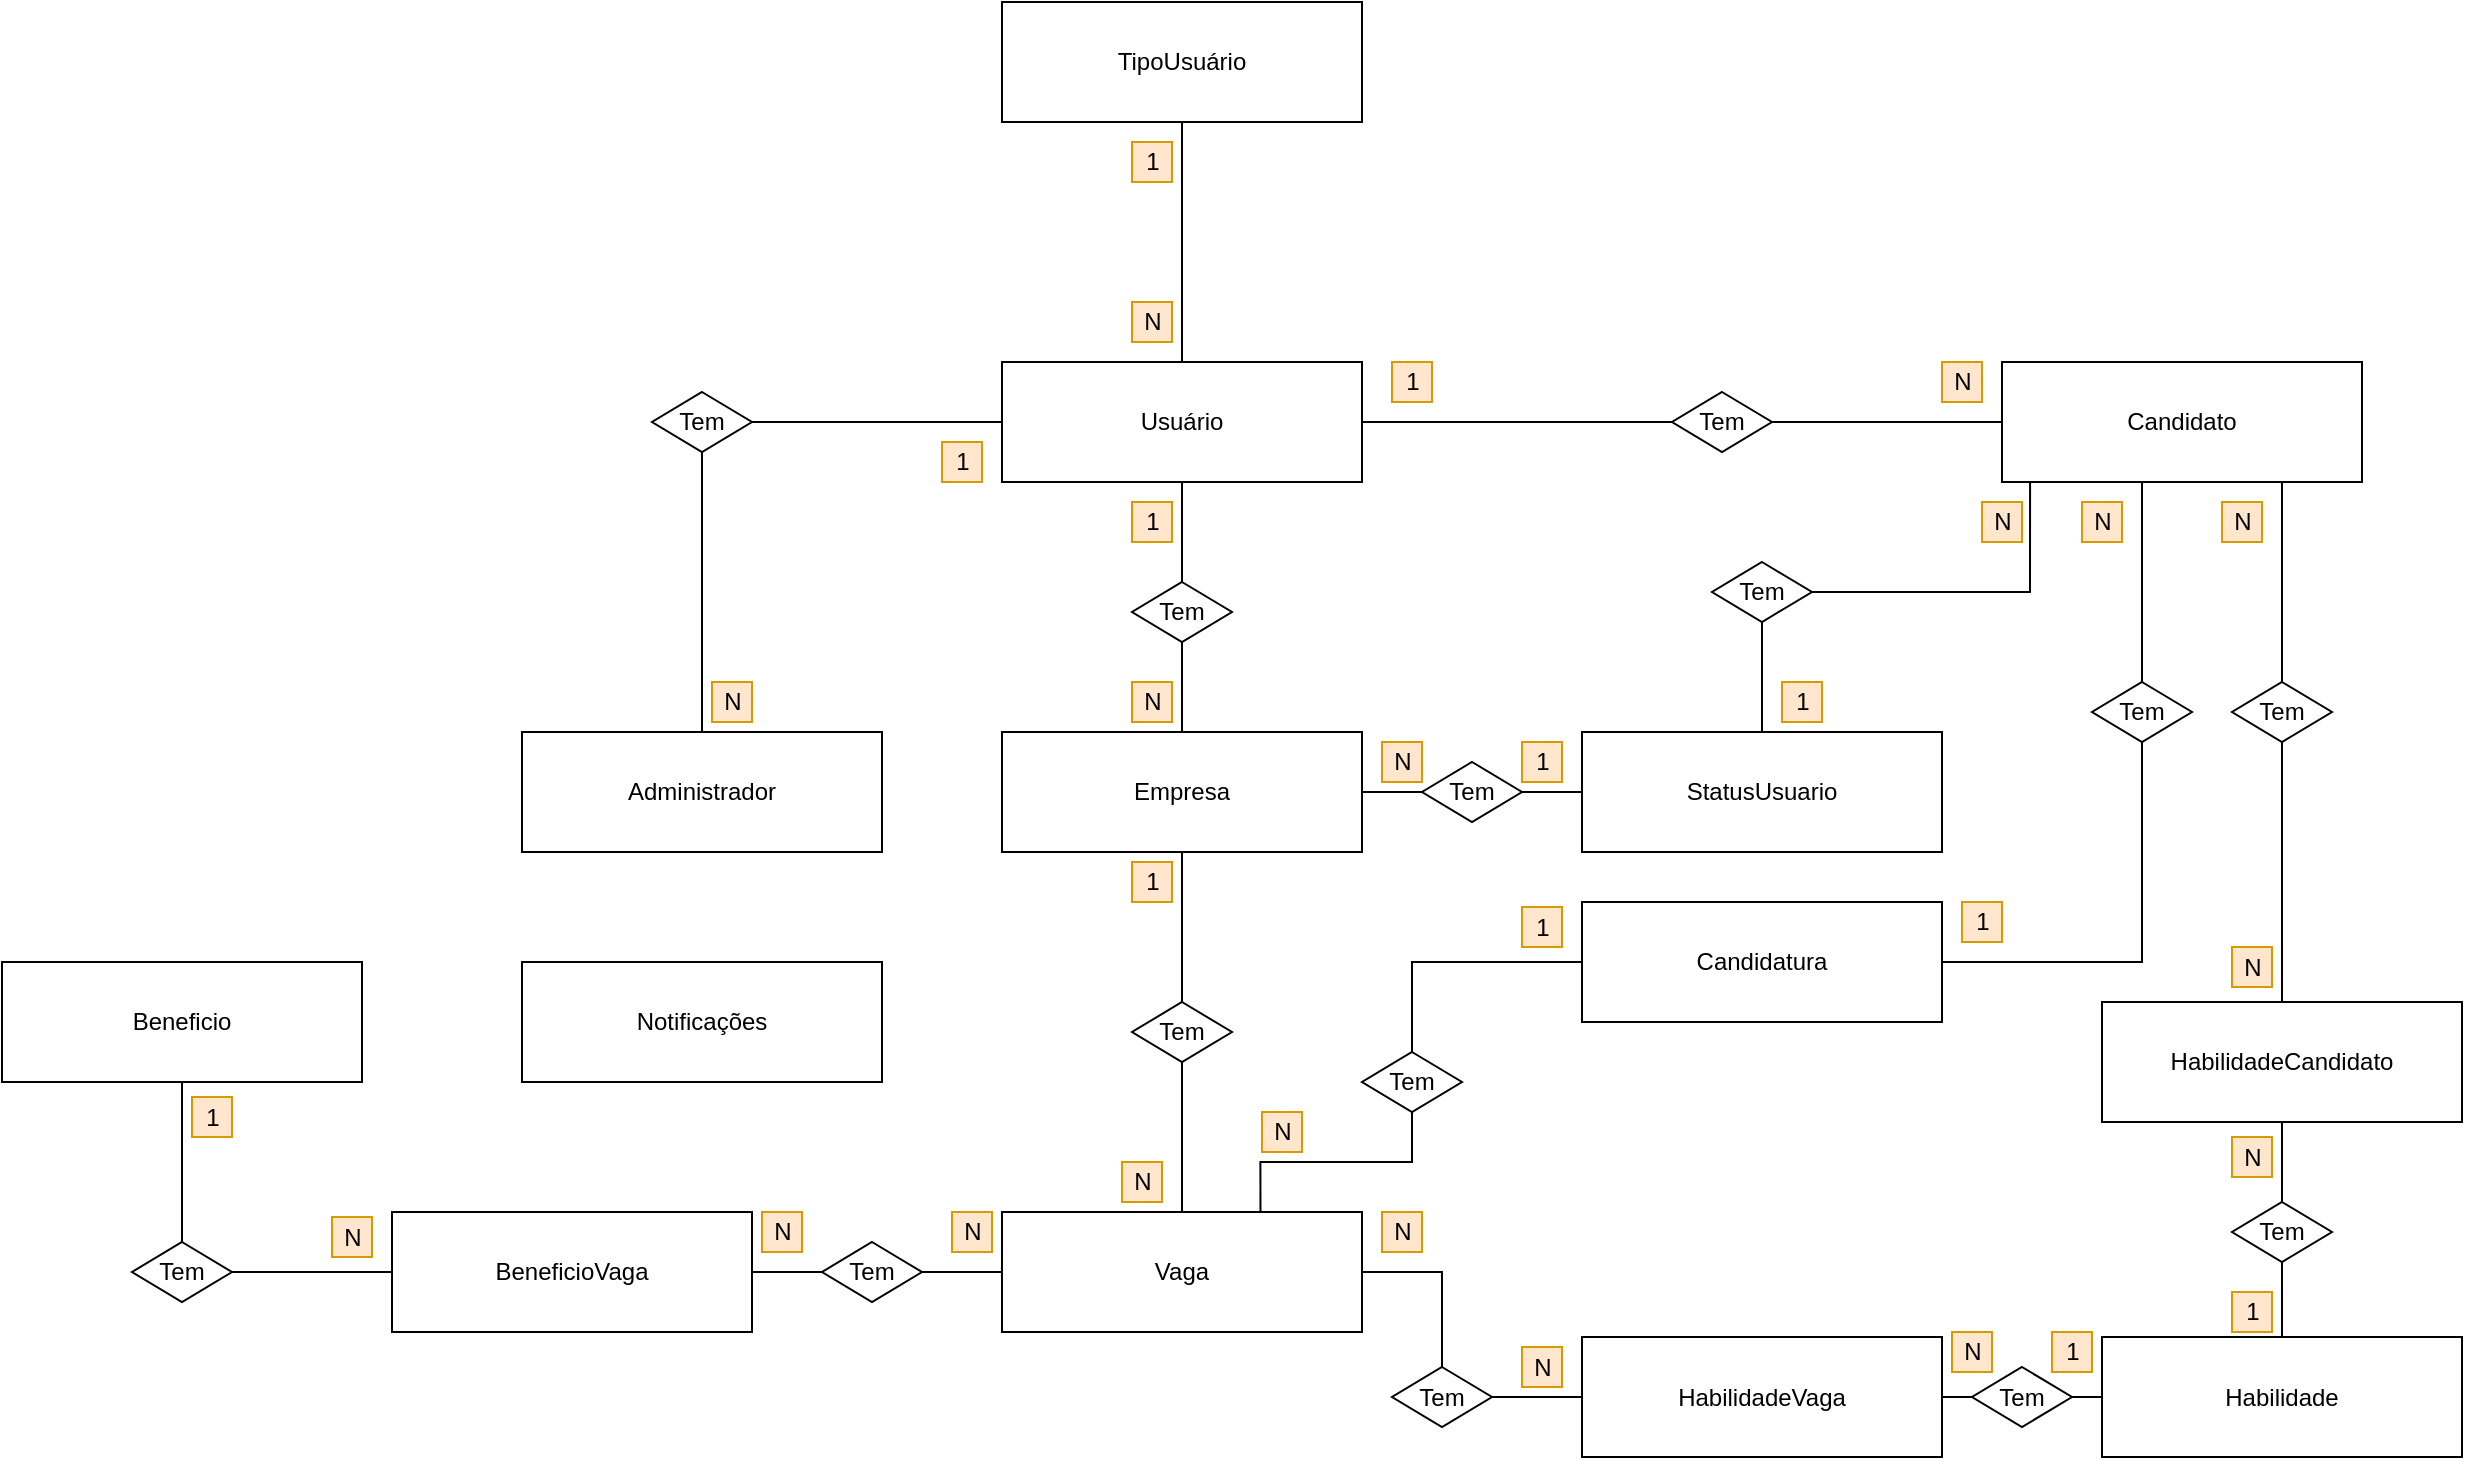 <mxfile version="13.7.3" type="google"><diagram id="R2lEEEUBdFMjLlhIrx00" name="Page-1"><mxGraphModel dx="868" dy="433" grid="1" gridSize="10" guides="1" tooltips="1" connect="1" arrows="1" fold="1" page="1" pageScale="1" pageWidth="3000" pageHeight="3000" math="0" shadow="0" extFonts="Permanent Marker^https://fonts.googleapis.com/css?family=Permanent+Marker"><root><mxCell id="0"/><mxCell id="1" parent="0"/><mxCell id="ge26OtLRBt5VAmmLzPSF-9" style="edgeStyle=orthogonalEdgeStyle;rounded=0;orthogonalLoop=1;jettySize=auto;html=1;exitX=0.5;exitY=1;exitDx=0;exitDy=0;entryX=0.5;entryY=0;entryDx=0;entryDy=0;endArrow=none;endFill=0;" parent="1" source="ge26OtLRBt5VAmmLzPSF-1" edge="1"><mxGeometry relative="1" as="geometry"/></mxCell><mxCell id="ge26OtLRBt5VAmmLzPSF-22" style="edgeStyle=orthogonalEdgeStyle;rounded=0;orthogonalLoop=1;jettySize=auto;html=1;entryX=0.5;entryY=0;entryDx=0;entryDy=0;endArrow=none;endFill=0;" parent="1" source="ge26OtLRBt5VAmmLzPSF-1" target="ge26OtLRBt5VAmmLzPSF-21" edge="1"><mxGeometry relative="1" as="geometry"/></mxCell><mxCell id="ge26OtLRBt5VAmmLzPSF-1" value="Usuário" style="rounded=0;whiteSpace=wrap;html=1;" parent="1" vertex="1"><mxGeometry x="785" y="210" width="180" height="60" as="geometry"/></mxCell><mxCell id="YaXjJMr-ajDao4ZoNMjL-12" style="edgeStyle=orthogonalEdgeStyle;rounded=0;orthogonalLoop=1;jettySize=auto;html=1;entryX=0.5;entryY=0;entryDx=0;entryDy=0;endArrow=none;endFill=0;" parent="1" source="ge26OtLRBt5VAmmLzPSF-3" target="AYBecv6cswCcncQXDVMF-28" edge="1"><mxGeometry relative="1" as="geometry"><Array as="points"><mxPoint x="1425" y="370"/></Array></mxGeometry></mxCell><mxCell id="YaXjJMr-ajDao4ZoNMjL-19" style="edgeStyle=orthogonalEdgeStyle;rounded=0;orthogonalLoop=1;jettySize=auto;html=1;entryX=0.5;entryY=0;entryDx=0;entryDy=0;endArrow=none;endFill=0;" parent="1" source="ge26OtLRBt5VAmmLzPSF-3" target="AYBecv6cswCcncQXDVMF-27" edge="1"><mxGeometry relative="1" as="geometry"><Array as="points"><mxPoint x="1355" y="290"/><mxPoint x="1355" y="290"/></Array></mxGeometry></mxCell><mxCell id="ge26OtLRBt5VAmmLzPSF-3" value="Candidato" style="rounded=0;whiteSpace=wrap;html=1;" parent="1" vertex="1"><mxGeometry x="1285" y="210" width="180" height="60" as="geometry"/></mxCell><mxCell id="ge26OtLRBt5VAmmLzPSF-87" style="edgeStyle=orthogonalEdgeStyle;rounded=0;orthogonalLoop=1;jettySize=auto;html=1;entryX=0.5;entryY=0;entryDx=0;entryDy=0;endArrow=none;endFill=0;" parent="1" source="ge26OtLRBt5VAmmLzPSF-4" target="ge26OtLRBt5VAmmLzPSF-24" edge="1"><mxGeometry relative="1" as="geometry"/></mxCell><mxCell id="ge26OtLRBt5VAmmLzPSF-4" value="Empresa" style="rounded=0;whiteSpace=wrap;html=1;" parent="1" vertex="1"><mxGeometry x="785" y="395" width="180" height="60" as="geometry"/></mxCell><mxCell id="ge26OtLRBt5VAmmLzPSF-5" value="Administrador" style="rounded=0;whiteSpace=wrap;html=1;" parent="1" vertex="1"><mxGeometry x="545" y="395" width="180" height="60" as="geometry"/></mxCell><mxCell id="AYBecv6cswCcncQXDVMF-35" style="edgeStyle=orthogonalEdgeStyle;rounded=0;orthogonalLoop=1;jettySize=auto;html=1;endArrow=none;endFill=0;exitX=1;exitY=0.5;exitDx=0;exitDy=0;" parent="1" source="YaXjJMr-ajDao4ZoNMjL-101" target="AYBecv6cswCcncQXDVMF-27" edge="1"><mxGeometry relative="1" as="geometry"><mxPoint x="1235" y="570" as="sourcePoint"/></mxGeometry></mxCell><mxCell id="AYBecv6cswCcncQXDVMF-42" style="edgeStyle=orthogonalEdgeStyle;rounded=0;orthogonalLoop=1;jettySize=auto;html=1;endArrow=none;endFill=0;exitX=0;exitY=0.5;exitDx=0;exitDy=0;" parent="1" source="YaXjJMr-ajDao4ZoNMjL-101" target="AYBecv6cswCcncQXDVMF-40" edge="1"><mxGeometry relative="1" as="geometry"><mxPoint x="1055" y="570" as="sourcePoint"/></mxGeometry></mxCell><mxCell id="ge26OtLRBt5VAmmLzPSF-7" value="BeneficioVaga" style="rounded=0;whiteSpace=wrap;html=1;" parent="1" vertex="1"><mxGeometry x="480" y="635" width="180" height="60" as="geometry"/></mxCell><mxCell id="ge26OtLRBt5VAmmLzPSF-10" style="edgeStyle=orthogonalEdgeStyle;rounded=0;orthogonalLoop=1;jettySize=auto;html=1;exitX=0.5;exitY=1;exitDx=0;exitDy=0;entryX=0.5;entryY=0;entryDx=0;entryDy=0;endArrow=none;endFill=0;" parent="1" target="ge26OtLRBt5VAmmLzPSF-4" edge="1"><mxGeometry relative="1" as="geometry"><mxPoint x="390" y="230" as="targetPoint"/></mxGeometry></mxCell><mxCell id="ge26OtLRBt5VAmmLzPSF-88" style="edgeStyle=orthogonalEdgeStyle;rounded=0;orthogonalLoop=1;jettySize=auto;html=1;entryX=0.5;entryY=1;entryDx=0;entryDy=0;endArrow=none;endFill=0;" parent="1" source="ge26OtLRBt5VAmmLzPSF-8" target="ge26OtLRBt5VAmmLzPSF-24" edge="1"><mxGeometry relative="1" as="geometry"/></mxCell><mxCell id="ge26OtLRBt5VAmmLzPSF-89" style="edgeStyle=orthogonalEdgeStyle;rounded=0;orthogonalLoop=1;jettySize=auto;html=1;entryX=1;entryY=0.5;entryDx=0;entryDy=0;endArrow=none;endFill=0;" parent="1" source="ge26OtLRBt5VAmmLzPSF-8" target="zQ9yUrQe7h2yxp36RMXA-15" edge="1"><mxGeometry relative="1" as="geometry"/></mxCell><mxCell id="YaXjJMr-ajDao4ZoNMjL-118" style="edgeStyle=orthogonalEdgeStyle;rounded=0;orthogonalLoop=1;jettySize=auto;html=1;entryX=0.5;entryY=0;entryDx=0;entryDy=0;endArrow=none;endFill=0;" parent="1" source="ge26OtLRBt5VAmmLzPSF-8" target="AYBecv6cswCcncQXDVMF-36" edge="1"><mxGeometry relative="1" as="geometry"/></mxCell><mxCell id="ge26OtLRBt5VAmmLzPSF-8" value="Vaga" style="rounded=0;whiteSpace=wrap;html=1;" parent="1" vertex="1"><mxGeometry x="785" y="635" width="180" height="60" as="geometry"/></mxCell><mxCell id="ge26OtLRBt5VAmmLzPSF-21" value="Tem" style="rhombus;whiteSpace=wrap;html=1;" parent="1" vertex="1"><mxGeometry x="850" y="320" width="50" height="30" as="geometry"/></mxCell><mxCell id="ge26OtLRBt5VAmmLzPSF-24" value="Tem" style="rhombus;whiteSpace=wrap;html=1;" parent="1" vertex="1"><mxGeometry x="850" y="530" width="50" height="30" as="geometry"/></mxCell><mxCell id="ge26OtLRBt5VAmmLzPSF-33" style="edgeStyle=orthogonalEdgeStyle;rounded=0;orthogonalLoop=1;jettySize=auto;html=1;entryX=0.5;entryY=0;entryDx=0;entryDy=0;endArrow=none;endFill=0;exitX=0.5;exitY=1;exitDx=0;exitDy=0;" parent="1" source="ge26OtLRBt5VAmmLzPSF-21" target="ge26OtLRBt5VAmmLzPSF-4" edge="1"><mxGeometry relative="1" as="geometry"><mxPoint x="875" y="380" as="sourcePoint"/></mxGeometry></mxCell><mxCell id="ge26OtLRBt5VAmmLzPSF-90" style="edgeStyle=orthogonalEdgeStyle;rounded=0;orthogonalLoop=1;jettySize=auto;html=1;entryX=1;entryY=0.5;entryDx=0;entryDy=0;endArrow=none;endFill=0;" parent="1" source="zQ9yUrQe7h2yxp36RMXA-15" target="ge26OtLRBt5VAmmLzPSF-7" edge="1"><mxGeometry relative="1" as="geometry"/></mxCell><mxCell id="zQ9yUrQe7h2yxp36RMXA-15" value="Tem" style="rhombus;whiteSpace=wrap;html=1;" parent="1" vertex="1"><mxGeometry x="695" y="650" width="50" height="30" as="geometry"/></mxCell><mxCell id="YaXjJMr-ajDao4ZoNMjL-115" style="edgeStyle=orthogonalEdgeStyle;rounded=0;orthogonalLoop=1;jettySize=auto;html=1;entryX=0.5;entryY=0;entryDx=0;entryDy=0;endArrow=none;endFill=0;" parent="1" source="ge26OtLRBt5VAmmLzPSF-35" target="YaXjJMr-ajDao4ZoNMjL-109" edge="1"><mxGeometry relative="1" as="geometry"/></mxCell><mxCell id="ge26OtLRBt5VAmmLzPSF-35" value="HabilidadeCandidato" style="rounded=0;whiteSpace=wrap;html=1;" parent="1" vertex="1"><mxGeometry x="1335" y="530" width="180" height="60" as="geometry"/></mxCell><mxCell id="ge26OtLRBt5VAmmLzPSF-50" style="edgeStyle=orthogonalEdgeStyle;rounded=0;orthogonalLoop=1;jettySize=auto;html=1;entryX=0;entryY=0.5;entryDx=0;entryDy=0;endArrow=none;endFill=0;" parent="1" source="ge26OtLRBt5VAmmLzPSF-44" target="ge26OtLRBt5VAmmLzPSF-1" edge="1"><mxGeometry relative="1" as="geometry"/></mxCell><mxCell id="ge26OtLRBt5VAmmLzPSF-94" style="edgeStyle=orthogonalEdgeStyle;rounded=0;orthogonalLoop=1;jettySize=auto;html=1;entryX=0.5;entryY=0;entryDx=0;entryDy=0;endArrow=none;endFill=0;" parent="1" source="ge26OtLRBt5VAmmLzPSF-44" target="ge26OtLRBt5VAmmLzPSF-5" edge="1"><mxGeometry relative="1" as="geometry"/></mxCell><mxCell id="ge26OtLRBt5VAmmLzPSF-44" value="Tem" style="rhombus;whiteSpace=wrap;html=1;" parent="1" vertex="1"><mxGeometry x="610" y="225" width="50" height="30" as="geometry"/></mxCell><mxCell id="ge26OtLRBt5VAmmLzPSF-55" style="edgeStyle=orthogonalEdgeStyle;rounded=0;orthogonalLoop=1;jettySize=auto;html=1;entryX=0;entryY=0.5;entryDx=0;entryDy=0;endArrow=none;endFill=0;" parent="1" source="ge26OtLRBt5VAmmLzPSF-45" target="ge26OtLRBt5VAmmLzPSF-3" edge="1"><mxGeometry relative="1" as="geometry"/></mxCell><mxCell id="ge26OtLRBt5VAmmLzPSF-48" style="edgeStyle=orthogonalEdgeStyle;rounded=0;orthogonalLoop=1;jettySize=auto;html=1;endArrow=none;endFill=0;" parent="1" source="ge26OtLRBt5VAmmLzPSF-45" target="ge26OtLRBt5VAmmLzPSF-1" edge="1"><mxGeometry relative="1" as="geometry"/></mxCell><mxCell id="ge26OtLRBt5VAmmLzPSF-45" value="Tem" style="rhombus;whiteSpace=wrap;html=1;" parent="1" vertex="1"><mxGeometry x="1120" y="225" width="50" height="30" as="geometry"/></mxCell><mxCell id="AYBecv6cswCcncQXDVMF-27" value="Tem" style="rhombus;whiteSpace=wrap;html=1;" parent="1" vertex="1"><mxGeometry x="1330" y="370" width="50" height="30" as="geometry"/></mxCell><mxCell id="AYBecv6cswCcncQXDVMF-33" style="edgeStyle=orthogonalEdgeStyle;rounded=0;orthogonalLoop=1;jettySize=auto;html=1;endArrow=none;endFill=0;entryX=0.5;entryY=0;entryDx=0;entryDy=0;" parent="1" source="AYBecv6cswCcncQXDVMF-28" target="ge26OtLRBt5VAmmLzPSF-35" edge="1"><mxGeometry relative="1" as="geometry"><Array as="points"><mxPoint x="1425" y="520"/><mxPoint x="1425" y="520"/></Array><mxPoint x="1340" y="690" as="targetPoint"/></mxGeometry></mxCell><mxCell id="AYBecv6cswCcncQXDVMF-28" value="Tem" style="rhombus;whiteSpace=wrap;html=1;" parent="1" vertex="1"><mxGeometry x="1400" y="370" width="50" height="30" as="geometry"/></mxCell><mxCell id="YaXjJMr-ajDao4ZoNMjL-4" style="edgeStyle=orthogonalEdgeStyle;rounded=0;orthogonalLoop=1;jettySize=auto;html=1;entryX=0.5;entryY=1;entryDx=0;entryDy=0;endArrow=none;endFill=0;" parent="1" source="ge26OtLRBt5VAmmLzPSF-59" target="AYBecv6cswCcncQXDVMF-48" edge="1"><mxGeometry relative="1" as="geometry"/></mxCell><mxCell id="ge26OtLRBt5VAmmLzPSF-59" value="StatusUsuario" style="rounded=0;whiteSpace=wrap;html=1;" parent="1" vertex="1"><mxGeometry x="1075" y="395" width="180" height="60" as="geometry"/></mxCell><mxCell id="AYBecv6cswCcncQXDVMF-39" style="edgeStyle=orthogonalEdgeStyle;rounded=0;orthogonalLoop=1;jettySize=auto;html=1;endArrow=none;endFill=0;entryX=0;entryY=0.5;entryDx=0;entryDy=0;" parent="1" source="AYBecv6cswCcncQXDVMF-36" target="YaXjJMr-ajDao4ZoNMjL-102" edge="1"><mxGeometry relative="1" as="geometry"><mxPoint x="1160" y="740" as="targetPoint"/></mxGeometry></mxCell><mxCell id="AYBecv6cswCcncQXDVMF-56" style="edgeStyle=orthogonalEdgeStyle;rounded=0;orthogonalLoop=1;jettySize=auto;html=1;entryX=0.078;entryY=1;entryDx=0;entryDy=0;entryPerimeter=0;endArrow=none;endFill=0;" parent="1" source="AYBecv6cswCcncQXDVMF-48" target="ge26OtLRBt5VAmmLzPSF-3" edge="1"><mxGeometry relative="1" as="geometry"/></mxCell><mxCell id="AYBecv6cswCcncQXDVMF-36" value="Tem" style="rhombus;whiteSpace=wrap;html=1;" parent="1" vertex="1"><mxGeometry x="980" y="712.5" width="50" height="30" as="geometry"/></mxCell><mxCell id="ge26OtLRBt5VAmmLzPSF-92" style="edgeStyle=orthogonalEdgeStyle;rounded=0;orthogonalLoop=1;jettySize=auto;html=1;endArrow=none;endFill=0;entryX=0.718;entryY=-0.005;entryDx=0;entryDy=0;entryPerimeter=0;" parent="1" source="AYBecv6cswCcncQXDVMF-40" target="ge26OtLRBt5VAmmLzPSF-8" edge="1"><mxGeometry relative="1" as="geometry"><mxPoint x="915" y="630" as="targetPoint"/></mxGeometry></mxCell><mxCell id="AYBecv6cswCcncQXDVMF-40" value="Tem" style="rhombus;whiteSpace=wrap;html=1;" parent="1" vertex="1"><mxGeometry x="965" y="555" width="50" height="30" as="geometry"/></mxCell><mxCell id="AYBecv6cswCcncQXDVMF-48" value="Tem" style="rhombus;whiteSpace=wrap;html=1;" parent="1" vertex="1"><mxGeometry x="1140" y="310" width="50" height="30" as="geometry"/></mxCell><mxCell id="AYBecv6cswCcncQXDVMF-54" style="edgeStyle=orthogonalEdgeStyle;rounded=0;orthogonalLoop=1;jettySize=auto;html=1;endArrow=none;endFill=0;" parent="1" source="AYBecv6cswCcncQXDVMF-50" target="ge26OtLRBt5VAmmLzPSF-59" edge="1"><mxGeometry relative="1" as="geometry"/></mxCell><mxCell id="AYBecv6cswCcncQXDVMF-55" style="edgeStyle=orthogonalEdgeStyle;rounded=0;orthogonalLoop=1;jettySize=auto;html=1;endArrow=none;endFill=0;" parent="1" source="AYBecv6cswCcncQXDVMF-50" target="ge26OtLRBt5VAmmLzPSF-4" edge="1"><mxGeometry relative="1" as="geometry"/></mxCell><mxCell id="AYBecv6cswCcncQXDVMF-50" value="Tem" style="rhombus;whiteSpace=wrap;html=1;" parent="1" vertex="1"><mxGeometry x="995" y="410" width="50" height="30" as="geometry"/></mxCell><mxCell id="ge26OtLRBt5VAmmLzPSF-95" value="Notificações" style="rounded=0;whiteSpace=wrap;html=1;" parent="1" vertex="1"><mxGeometry x="545" y="510" width="180" height="60" as="geometry"/></mxCell><mxCell id="YaXjJMr-ajDao4ZoNMjL-1" value="1" style="text;html=1;align=center;verticalAlign=middle;resizable=0;points=[];autosize=1;fillColor=#ffe6cc;strokeColor=#d79b00;" parent="1" vertex="1"><mxGeometry x="755" y="250" width="20" height="20" as="geometry"/></mxCell><mxCell id="YaXjJMr-ajDao4ZoNMjL-2" value="N" style="text;html=1;align=center;verticalAlign=middle;resizable=0;points=[];autosize=1;fillColor=#ffe6cc;strokeColor=#d79b00;" parent="1" vertex="1"><mxGeometry x="640" y="370" width="20" height="20" as="geometry"/></mxCell><mxCell id="AYBecv6cswCcncQXDVMF-166" value="1" style="text;html=1;align=center;verticalAlign=middle;resizable=0;points=[];autosize=1;fillColor=#ffe6cc;strokeColor=#d79b00;" parent="1" vertex="1"><mxGeometry x="980" y="210" width="20" height="20" as="geometry"/></mxCell><mxCell id="AYBecv6cswCcncQXDVMF-167" value="N" style="text;html=1;align=center;verticalAlign=middle;resizable=0;points=[];autosize=1;fillColor=#ffe6cc;strokeColor=#d79b00;" parent="1" vertex="1"><mxGeometry x="1255" y="210" width="20" height="20" as="geometry"/></mxCell><mxCell id="AYBecv6cswCcncQXDVMF-168" value="1" style="text;html=1;align=center;verticalAlign=middle;resizable=0;points=[];autosize=1;fillColor=#ffe6cc;strokeColor=#d79b00;" parent="1" vertex="1"><mxGeometry x="850" y="280" width="20" height="20" as="geometry"/></mxCell><mxCell id="AYBecv6cswCcncQXDVMF-169" value="N" style="text;html=1;align=center;verticalAlign=middle;resizable=0;points=[];autosize=1;fillColor=#ffe6cc;strokeColor=#d79b00;" parent="1" vertex="1"><mxGeometry x="850" y="370" width="20" height="20" as="geometry"/></mxCell><mxCell id="YaXjJMr-ajDao4ZoNMjL-9" value="1" style="text;html=1;align=center;verticalAlign=middle;resizable=0;points=[];autosize=1;fillColor=#ffe6cc;strokeColor=#d79b00;" parent="1" vertex="1"><mxGeometry x="1175" y="370" width="20" height="20" as="geometry"/></mxCell><mxCell id="YaXjJMr-ajDao4ZoNMjL-10" value="N" style="text;html=1;align=center;verticalAlign=middle;resizable=0;points=[];autosize=1;fillColor=#ffe6cc;strokeColor=#d79b00;" parent="1" vertex="1"><mxGeometry x="1275" y="280" width="20" height="20" as="geometry"/></mxCell><mxCell id="YaXjJMr-ajDao4ZoNMjL-11" value="N" style="text;html=1;align=center;verticalAlign=middle;resizable=0;points=[];autosize=1;fillColor=#ffe6cc;strokeColor=#d79b00;" parent="1" vertex="1"><mxGeometry x="1395" y="280" width="20" height="20" as="geometry"/></mxCell><mxCell id="YaXjJMr-ajDao4ZoNMjL-13" value="N" style="text;html=1;align=center;verticalAlign=middle;resizable=0;points=[];autosize=1;fillColor=#ffe6cc;strokeColor=#d79b00;" parent="1" vertex="1"><mxGeometry x="1325" y="280" width="20" height="20" as="geometry"/></mxCell><mxCell id="YaXjJMr-ajDao4ZoNMjL-14" value="1" style="text;html=1;align=center;verticalAlign=middle;resizable=0;points=[];autosize=1;fillColor=#ffe6cc;strokeColor=#d79b00;" parent="1" vertex="1"><mxGeometry x="1265" y="480" width="20" height="20" as="geometry"/></mxCell><mxCell id="YaXjJMr-ajDao4ZoNMjL-16" value="N" style="text;html=1;align=center;verticalAlign=middle;resizable=0;points=[];autosize=1;fillColor=#ffe6cc;strokeColor=#d79b00;" parent="1" vertex="1"><mxGeometry x="1400" y="502.5" width="20" height="20" as="geometry"/></mxCell><mxCell id="YaXjJMr-ajDao4ZoNMjL-17" value="N" style="text;html=1;align=center;verticalAlign=middle;resizable=0;points=[];autosize=1;fillColor=#ffe6cc;strokeColor=#d79b00;" parent="1" vertex="1"><mxGeometry x="975" y="635" width="20" height="20" as="geometry"/></mxCell><mxCell id="YaXjJMr-ajDao4ZoNMjL-18" value="N" style="text;html=1;align=center;verticalAlign=middle;resizable=0;points=[];autosize=1;fillColor=#ffe6cc;strokeColor=#d79b00;" parent="1" vertex="1"><mxGeometry x="1045" y="702.5" width="20" height="20" as="geometry"/></mxCell><mxCell id="YaXjJMr-ajDao4ZoNMjL-20" value="N" style="text;html=1;align=center;verticalAlign=middle;resizable=0;points=[];autosize=1;fillColor=#ffe6cc;strokeColor=#d79b00;" parent="1" vertex="1"><mxGeometry x="760" y="635" width="20" height="20" as="geometry"/></mxCell><mxCell id="YaXjJMr-ajDao4ZoNMjL-21" value="N" style="text;html=1;align=center;verticalAlign=middle;resizable=0;points=[];autosize=1;fillColor=#ffe6cc;strokeColor=#d79b00;" parent="1" vertex="1"><mxGeometry x="665" y="635" width="20" height="20" as="geometry"/></mxCell><mxCell id="YaXjJMr-ajDao4ZoNMjL-22" value="N" style="text;html=1;align=center;verticalAlign=middle;resizable=0;points=[];autosize=1;fillColor=#ffe6cc;strokeColor=#d79b00;" parent="1" vertex="1"><mxGeometry x="845" y="610" width="20" height="20" as="geometry"/></mxCell><mxCell id="YaXjJMr-ajDao4ZoNMjL-23" value="1" style="text;html=1;align=center;verticalAlign=middle;resizable=0;points=[];autosize=1;fillColor=#ffe6cc;strokeColor=#d79b00;" parent="1" vertex="1"><mxGeometry x="850" y="460" width="20" height="20" as="geometry"/></mxCell><mxCell id="YaXjJMr-ajDao4ZoNMjL-24" value="1" style="text;html=1;align=center;verticalAlign=middle;resizable=0;points=[];autosize=1;fillColor=#ffe6cc;strokeColor=#d79b00;" parent="1" vertex="1"><mxGeometry x="1045" y="482.5" width="20" height="20" as="geometry"/></mxCell><mxCell id="YaXjJMr-ajDao4ZoNMjL-25" value="N" style="text;html=1;align=center;verticalAlign=middle;resizable=0;points=[];autosize=1;fillColor=#ffe6cc;strokeColor=#d79b00;" parent="1" vertex="1"><mxGeometry x="915" y="585" width="20" height="20" as="geometry"/></mxCell><mxCell id="YaXjJMr-ajDao4ZoNMjL-26" value="1" style="text;html=1;align=center;verticalAlign=middle;resizable=0;points=[];autosize=1;fillColor=#ffe6cc;strokeColor=#d79b00;" parent="1" vertex="1"><mxGeometry x="1045" y="400" width="20" height="20" as="geometry"/></mxCell><mxCell id="YaXjJMr-ajDao4ZoNMjL-27" value="N" style="text;html=1;align=center;verticalAlign=middle;resizable=0;points=[];autosize=1;fillColor=#ffe6cc;strokeColor=#d79b00;" parent="1" vertex="1"><mxGeometry x="975" y="400" width="20" height="20" as="geometry"/></mxCell><mxCell id="YaXjJMr-ajDao4ZoNMjL-29" style="edgeStyle=orthogonalEdgeStyle;rounded=0;orthogonalLoop=1;jettySize=auto;html=1;entryX=0.5;entryY=0;entryDx=0;entryDy=0;endArrow=none;endFill=0;" parent="1" source="YaXjJMr-ajDao4ZoNMjL-28" target="ge26OtLRBt5VAmmLzPSF-1" edge="1"><mxGeometry relative="1" as="geometry"/></mxCell><mxCell id="YaXjJMr-ajDao4ZoNMjL-28" value="TipoUsuário" style="rounded=0;whiteSpace=wrap;html=1;" parent="1" vertex="1"><mxGeometry x="785" y="30" width="180" height="60" as="geometry"/></mxCell><mxCell id="YaXjJMr-ajDao4ZoNMjL-30" value="1" style="text;html=1;align=center;verticalAlign=middle;resizable=0;points=[];autosize=1;fillColor=#ffe6cc;strokeColor=#d79b00;" parent="1" vertex="1"><mxGeometry x="850" y="100" width="20" height="20" as="geometry"/></mxCell><mxCell id="YaXjJMr-ajDao4ZoNMjL-31" value="N" style="text;html=1;align=center;verticalAlign=middle;resizable=0;points=[];autosize=1;fillColor=#ffe6cc;strokeColor=#d79b00;" parent="1" vertex="1"><mxGeometry x="850" y="180" width="20" height="20" as="geometry"/></mxCell><mxCell id="YaXjJMr-ajDao4ZoNMjL-101" value="Candidatura" style="rounded=0;whiteSpace=wrap;html=1;" parent="1" vertex="1"><mxGeometry x="1075" y="480" width="180" height="60" as="geometry"/></mxCell><mxCell id="YaXjJMr-ajDao4ZoNMjL-108" style="edgeStyle=orthogonalEdgeStyle;rounded=0;orthogonalLoop=1;jettySize=auto;html=1;entryX=0;entryY=0.5;entryDx=0;entryDy=0;endArrow=none;endFill=0;" parent="1" source="YaXjJMr-ajDao4ZoNMjL-102" target="YaXjJMr-ajDao4ZoNMjL-106" edge="1"><mxGeometry relative="1" as="geometry"/></mxCell><mxCell id="YaXjJMr-ajDao4ZoNMjL-102" value="HabilidadeVaga" style="rounded=0;whiteSpace=wrap;html=1;" parent="1" vertex="1"><mxGeometry x="1075" y="697.5" width="180" height="60" as="geometry"/></mxCell><mxCell id="YaXjJMr-ajDao4ZoNMjL-107" style="edgeStyle=orthogonalEdgeStyle;rounded=0;orthogonalLoop=1;jettySize=auto;html=1;entryX=1;entryY=0.5;entryDx=0;entryDy=0;endArrow=none;endFill=0;" parent="1" source="YaXjJMr-ajDao4ZoNMjL-103" target="YaXjJMr-ajDao4ZoNMjL-106" edge="1"><mxGeometry relative="1" as="geometry"/></mxCell><mxCell id="YaXjJMr-ajDao4ZoNMjL-114" style="edgeStyle=orthogonalEdgeStyle;rounded=0;orthogonalLoop=1;jettySize=auto;html=1;entryX=0.5;entryY=1;entryDx=0;entryDy=0;endArrow=none;endFill=0;" parent="1" source="YaXjJMr-ajDao4ZoNMjL-103" target="YaXjJMr-ajDao4ZoNMjL-109" edge="1"><mxGeometry relative="1" as="geometry"/></mxCell><mxCell id="YaXjJMr-ajDao4ZoNMjL-103" value="Habilidade" style="rounded=0;whiteSpace=wrap;html=1;" parent="1" vertex="1"><mxGeometry x="1335" y="697.5" width="180" height="60" as="geometry"/></mxCell><mxCell id="YaXjJMr-ajDao4ZoNMjL-106" value="Tem" style="rhombus;whiteSpace=wrap;html=1;" parent="1" vertex="1"><mxGeometry x="1270" y="712.5" width="50" height="30" as="geometry"/></mxCell><mxCell id="YaXjJMr-ajDao4ZoNMjL-109" value="Tem" style="rhombus;whiteSpace=wrap;html=1;" parent="1" vertex="1"><mxGeometry x="1400" y="630" width="50" height="30" as="geometry"/></mxCell><mxCell id="YaXjJMr-ajDao4ZoNMjL-116" value="1" style="text;html=1;align=center;verticalAlign=middle;resizable=0;points=[];autosize=1;fillColor=#ffe6cc;strokeColor=#d79b00;" parent="1" vertex="1"><mxGeometry x="1310" y="695" width="20" height="20" as="geometry"/></mxCell><mxCell id="YaXjJMr-ajDao4ZoNMjL-117" value="N" style="text;html=1;align=center;verticalAlign=middle;resizable=0;points=[];autosize=1;fillColor=#ffe6cc;strokeColor=#d79b00;" parent="1" vertex="1"><mxGeometry x="1260" y="695" width="20" height="20" as="geometry"/></mxCell><mxCell id="YaXjJMr-ajDao4ZoNMjL-119" value="1" style="text;html=1;align=center;verticalAlign=middle;resizable=0;points=[];autosize=1;fillColor=#ffe6cc;strokeColor=#d79b00;" parent="1" vertex="1"><mxGeometry x="1400" y="675" width="20" height="20" as="geometry"/></mxCell><mxCell id="YaXjJMr-ajDao4ZoNMjL-120" value="N" style="text;html=1;align=center;verticalAlign=middle;resizable=0;points=[];autosize=1;fillColor=#ffe6cc;strokeColor=#d79b00;" parent="1" vertex="1"><mxGeometry x="1400" y="597.5" width="20" height="20" as="geometry"/></mxCell><mxCell id="YaXjJMr-ajDao4ZoNMjL-123" style="edgeStyle=orthogonalEdgeStyle;rounded=0;orthogonalLoop=1;jettySize=auto;html=1;entryX=0.5;entryY=0;entryDx=0;entryDy=0;endArrow=none;endFill=0;" parent="1" source="YaXjJMr-ajDao4ZoNMjL-121" target="YaXjJMr-ajDao4ZoNMjL-122" edge="1"><mxGeometry relative="1" as="geometry"/></mxCell><mxCell id="YaXjJMr-ajDao4ZoNMjL-121" value="Beneficio" style="rounded=0;whiteSpace=wrap;html=1;" parent="1" vertex="1"><mxGeometry x="285" y="510" width="180" height="60" as="geometry"/></mxCell><mxCell id="YaXjJMr-ajDao4ZoNMjL-124" style="edgeStyle=orthogonalEdgeStyle;rounded=0;orthogonalLoop=1;jettySize=auto;html=1;entryX=0;entryY=0.5;entryDx=0;entryDy=0;endArrow=none;endFill=0;" parent="1" source="YaXjJMr-ajDao4ZoNMjL-122" target="ge26OtLRBt5VAmmLzPSF-7" edge="1"><mxGeometry relative="1" as="geometry"/></mxCell><mxCell id="YaXjJMr-ajDao4ZoNMjL-122" value="Tem" style="rhombus;whiteSpace=wrap;html=1;" parent="1" vertex="1"><mxGeometry x="350" y="650" width="50" height="30" as="geometry"/></mxCell><mxCell id="YaXjJMr-ajDao4ZoNMjL-125" value="N" style="text;html=1;align=center;verticalAlign=middle;resizable=0;points=[];autosize=1;fillColor=#ffe6cc;strokeColor=#d79b00;" parent="1" vertex="1"><mxGeometry x="450" y="637.5" width="20" height="20" as="geometry"/></mxCell><mxCell id="YaXjJMr-ajDao4ZoNMjL-126" value="1" style="text;html=1;align=center;verticalAlign=middle;resizable=0;points=[];autosize=1;fillColor=#ffe6cc;strokeColor=#d79b00;" parent="1" vertex="1"><mxGeometry x="380" y="577.5" width="20" height="20" as="geometry"/></mxCell></root></mxGraphModel></diagram></mxfile>